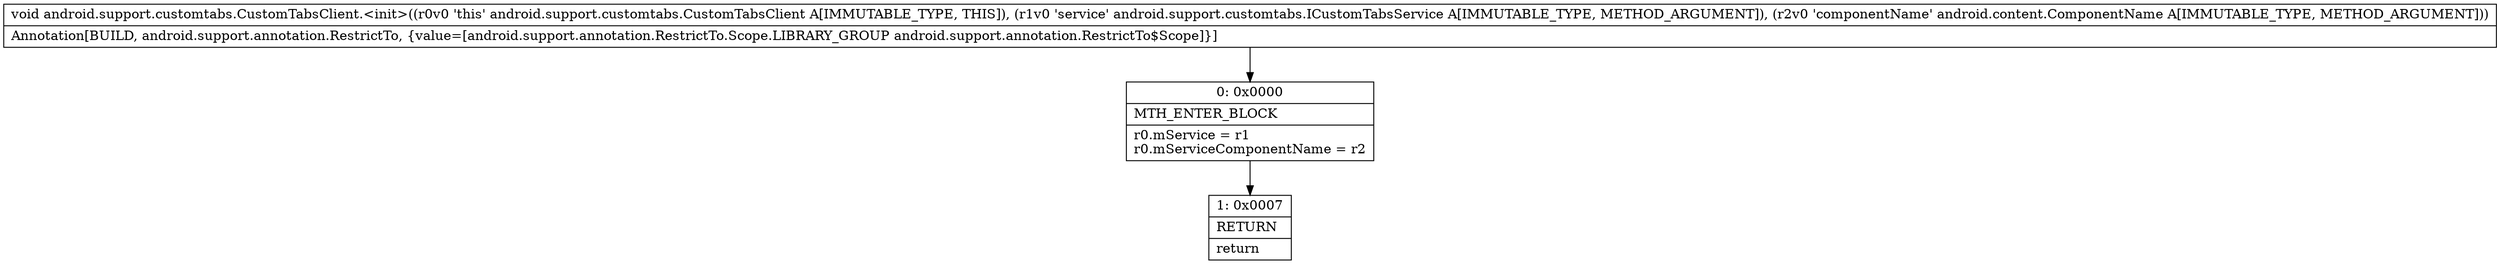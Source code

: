digraph "CFG forandroid.support.customtabs.CustomTabsClient.\<init\>(Landroid\/support\/customtabs\/ICustomTabsService;Landroid\/content\/ComponentName;)V" {
Node_0 [shape=record,label="{0\:\ 0x0000|MTH_ENTER_BLOCK\l|r0.mService = r1\lr0.mServiceComponentName = r2\l}"];
Node_1 [shape=record,label="{1\:\ 0x0007|RETURN\l|return\l}"];
MethodNode[shape=record,label="{void android.support.customtabs.CustomTabsClient.\<init\>((r0v0 'this' android.support.customtabs.CustomTabsClient A[IMMUTABLE_TYPE, THIS]), (r1v0 'service' android.support.customtabs.ICustomTabsService A[IMMUTABLE_TYPE, METHOD_ARGUMENT]), (r2v0 'componentName' android.content.ComponentName A[IMMUTABLE_TYPE, METHOD_ARGUMENT]))  | Annotation[BUILD, android.support.annotation.RestrictTo, \{value=[android.support.annotation.RestrictTo.Scope.LIBRARY_GROUP android.support.annotation.RestrictTo$Scope]\}]\l}"];
MethodNode -> Node_0;
Node_0 -> Node_1;
}

